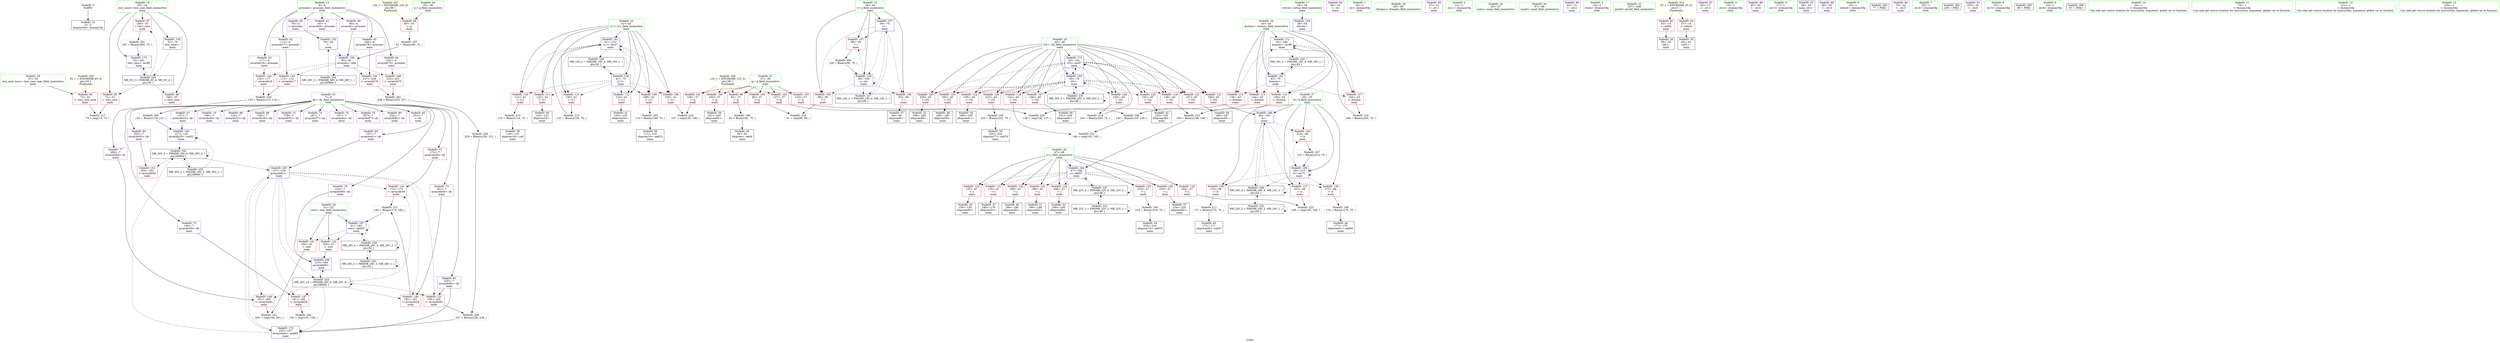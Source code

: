 digraph "SVFG" {
	label="SVFG";

	Node0x55ccdd1e6700 [shape=record,color=grey,label="{NodeID: 0\nNullPtr}"];
	Node0x55ccdd1e6700 -> Node0x55ccdd2074c0[style=solid];
	Node0x55ccdd2082c0 [shape=record,color=red,label="{NodeID: 97\n260\<--33\n\<--test_case\nmain\n}"];
	Node0x55ccdd2082c0 -> Node0x55ccdd20c3f0[style=solid];
	Node0x55ccdd1ea360 [shape=record,color=green,label="{NodeID: 14\n4\<--6\nprisoner\<--prisoner_field_insensitive\nGlob }"];
	Node0x55ccdd1ea360 -> Node0x55ccdd209b00[style=solid];
	Node0x55ccdd1ea360 -> Node0x55ccdd209bd0[style=solid];
	Node0x55ccdd1ea360 -> Node0x55ccdd209ca0[style=solid];
	Node0x55ccdd1ea360 -> Node0x55ccdd209d70[style=solid];
	Node0x55ccdd1ea360 -> Node0x55ccdd209e40[style=solid];
	Node0x55ccdd1ea360 -> Node0x55ccdd209f10[style=solid];
	Node0x55ccdd1ea360 -> Node0x55ccdd209fe0[style=solid];
	Node0x55ccdd208e20 [shape=record,color=red,label="{NodeID: 111\n122\<--41\n\<--i11\nmain\n}"];
	Node0x55ccdd208e20 -> Node0x55ccdd207b70[style=solid];
	Node0x55ccdd2070f0 [shape=record,color=green,label="{NodeID: 28\n51\<--52\nnow\<--now_field_insensitive\nmain\n}"];
	Node0x55ccdd2070f0 -> Node0x55ccdd20edc0[style=solid];
	Node0x55ccdd2070f0 -> Node0x55ccdd20ee90[style=solid];
	Node0x55ccdd2070f0 -> Node0x55ccdd2102e0[style=solid];
	Node0x55ccdd213c40 [shape=record,color=grey,label="{NodeID: 208\n145 = Binary(143, 144, )\n}"];
	Node0x55ccdd213c40 -> Node0x55ccdd215140[style=solid];
	Node0x55ccdd20e0c0 [shape=record,color=red,label="{NodeID: 125\n205\<--45\n\<--i32\nmain\n}"];
	Node0x55ccdd20e0c0 -> Node0x55ccdd209550[style=solid];
	Node0x55ccdd207d10 [shape=record,color=black,label="{NodeID: 42\n153\<--152\nidxprom38\<--\nmain\n}"];
	Node0x55ccdd215140 [shape=record,color=grey,label="{NodeID: 222\n146 = cmp(142, 145, )\n}"];
	Node0x55ccdd20ec20 [shape=record,color=red,label="{NodeID: 139\n175\<--49\n\<--k\nmain\n}"];
	Node0x55ccdd20ec20 -> Node0x55ccdd20bf70[style=solid];
	Node0x55ccdd209890 [shape=record,color=black,label="{NodeID: 56\n231\<--230\nidxprom81\<--\nmain\n}"];
	Node0x55ccdd20f780 [shape=record,color=blue,label="{NodeID: 153\n29\<--54\nretval\<--\nmain\n}"];
	Node0x55ccdd20a3f0 [shape=record,color=purple,label="{NodeID: 70\n169\<--7\narrayidx46\<--dy\nmain\n}"];
	Node0x55ccdd2102e0 [shape=record,color=blue,label="{NodeID: 167\n51\<--183\nnow\<--add55\nmain\n}"];
	Node0x55ccdd2102e0 -> Node0x55ccdd20edc0[style=dashed];
	Node0x55ccdd2102e0 -> Node0x55ccdd20ee90[style=dashed];
	Node0x55ccdd2102e0 -> Node0x55ccdd2102e0[style=dashed];
	Node0x55ccdd2102e0 -> Node0x55ccdd224700[style=dashed];
	Node0x55ccdd20af50 [shape=record,color=purple,label="{NodeID: 84\n56\<--10\n\<--.str\nmain\n}"];
	Node0x55ccdd1e9a90 [shape=record,color=green,label="{NodeID: 1\n10\<--1\n.str\<--dummyObj\nGlob }"];
	Node0x55ccdd208390 [shape=record,color=red,label="{NodeID: 98\n80\<--35\n\<--p\nmain\n}"];
	Node0x55ccdd208390 -> Node0x55ccdd20bdf0[style=solid];
	Node0x55ccdd1ea430 [shape=record,color=green,label="{NodeID: 15\n7\<--9\ndy\<--dy_field_insensitive\nGlob }"];
	Node0x55ccdd1ea430 -> Node0x55ccdd20a0b0[style=solid];
	Node0x55ccdd1ea430 -> Node0x55ccdd20a180[style=solid];
	Node0x55ccdd1ea430 -> Node0x55ccdd20a250[style=solid];
	Node0x55ccdd1ea430 -> Node0x55ccdd20a320[style=solid];
	Node0x55ccdd1ea430 -> Node0x55ccdd20a3f0[style=solid];
	Node0x55ccdd1ea430 -> Node0x55ccdd20a4c0[style=solid];
	Node0x55ccdd1ea430 -> Node0x55ccdd20a590[style=solid];
	Node0x55ccdd1ea430 -> Node0x55ccdd20a660[style=solid];
	Node0x55ccdd1ea430 -> Node0x55ccdd20a730[style=solid];
	Node0x55ccdd1ea430 -> Node0x55ccdd20a800[style=solid];
	Node0x55ccdd1ea430 -> Node0x55ccdd20a8d0[style=solid];
	Node0x55ccdd1ea430 -> Node0x55ccdd20a9a0[style=solid];
	Node0x55ccdd1ea430 -> Node0x55ccdd20aa70[style=solid];
	Node0x55ccdd1ea430 -> Node0x55ccdd20ab40[style=solid];
	Node0x55ccdd1ea430 -> Node0x55ccdd20ac10[style=solid];
	Node0x55ccdd1ea430 -> Node0x55ccdd20ace0[style=solid];
	Node0x55ccdd1ea430 -> Node0x55ccdd20adb0[style=solid];
	Node0x55ccdd1ea430 -> Node0x55ccdd20ae80[style=solid];
	Node0x55ccdd20baf0 [shape=record,color=grey,label="{NodeID: 195\n224 = Binary(223, 70, )\n}"];
	Node0x55ccdd20baf0 -> Node0x55ccdd2097c0[style=solid];
	Node0x55ccdd208ef0 [shape=record,color=red,label="{NodeID: 112\n125\<--41\n\<--i11\nmain\n}"];
	Node0x55ccdd208ef0 -> Node0x55ccdd207c40[style=solid];
	Node0x55ccdd2071c0 [shape=record,color=green,label="{NodeID: 29\n59\<--60\nfreopen\<--freopen_field_insensitive\n}"];
	Node0x55ccdd213dc0 [shape=record,color=grey,label="{NodeID: 209\n237 = Binary(236, 229, )\n}"];
	Node0x55ccdd213dc0 -> Node0x55ccdd210550[style=solid];
	Node0x55ccdd20e190 [shape=record,color=red,label="{NodeID: 126\n223\<--45\n\<--i32\nmain\n}"];
	Node0x55ccdd20e190 -> Node0x55ccdd20baf0[style=solid];
	Node0x55ccdd207de0 [shape=record,color=black,label="{NodeID: 43\n156\<--155\nidxprom40\<--\nmain\n}"];
	Node0x55ccdd2152c0 [shape=record,color=grey,label="{NodeID: 223\n165 = cmp(163, 164, )\n}"];
	Node0x55ccdd20ecf0 [shape=record,color=red,label="{NodeID: 140\n214\<--49\n\<--k\nmain\n}"];
	Node0x55ccdd20ecf0 -> Node0x55ccdd213ac0[style=solid];
	Node0x55ccdd209960 [shape=record,color=black,label="{NodeID: 57\n234\<--233\nidxprom83\<--\nmain\n}"];
	Node0x55ccdd20f850 [shape=record,color=blue,label="{NodeID: 154\n33\<--70\ntest_case\<--\nmain\n}"];
	Node0x55ccdd20f850 -> Node0x55ccdd21d400[style=dashed];
	Node0x55ccdd20a4c0 [shape=record,color=purple,label="{NodeID: 71\n173\<--7\narrayidx49\<--dy\nmain\n}"];
	Node0x55ccdd20a4c0 -> Node0x55ccdd20f100[style=solid];
	Node0x55ccdd2103b0 [shape=record,color=blue,label="{NodeID: 168\n210\<--204\narrayidx69\<--\nmain\n}"];
	Node0x55ccdd2103b0 -> Node0x55ccdd21cf00[style=dashed];
	Node0x55ccdd20b020 [shape=record,color=purple,label="{NodeID: 85\n57\<--12\n\<--.str.1\nmain\n}"];
	Node0x55ccdd1e9b20 [shape=record,color=green,label="{NodeID: 2\n12\<--1\n.str.1\<--dummyObj\nGlob }"];
	Node0x55ccdd208460 [shape=record,color=red,label="{NodeID: 99\n82\<--37\n\<--q\nmain\n}"];
	Node0x55ccdd208460 -> Node0x55ccdd20c0f0[style=solid];
	Node0x55ccdd1ea530 [shape=record,color=green,label="{NodeID: 16\n26\<--27\nmain\<--main_field_insensitive\n}"];
	Node0x55ccdd20bc70 [shape=record,color=grey,label="{NodeID: 196\n219 = Binary(218, 70, )\n}"];
	Node0x55ccdd20bc70 -> Node0x55ccdd2096f0[style=solid];
	Node0x55ccdd208fc0 [shape=record,color=red,label="{NodeID: 113\n130\<--41\n\<--i11\nmain\n}"];
	Node0x55ccdd208fc0 -> Node0x55ccdd2143c0[style=solid];
	Node0x55ccdd2072c0 [shape=record,color=green,label="{NodeID: 30\n67\<--68\nscanf\<--scanf_field_insensitive\n}"];
	Node0x55ccdd213f40 [shape=record,color=grey,label="{NodeID: 210\n115 = Binary(114, 70, )\n}"];
	Node0x55ccdd213f40 -> Node0x55ccdd207aa0[style=solid];
	Node0x55ccdd20e260 [shape=record,color=red,label="{NodeID: 127\n230\<--45\n\<--i32\nmain\n}"];
	Node0x55ccdd20e260 -> Node0x55ccdd209890[style=solid];
	Node0x55ccdd207eb0 [shape=record,color=black,label="{NodeID: 44\n168\<--167\nidxprom45\<--\nmain\n}"];
	Node0x55ccdd215440 [shape=record,color=grey,label="{NodeID: 224\n192 = cmp(191, 159, )\n}"];
	Node0x55ccdd20edc0 [shape=record,color=red,label="{NodeID: 141\n194\<--51\n\<--now\nmain\n}"];
	Node0x55ccdd20edc0 -> Node0x55ccdd214fc0[style=solid];
	Node0x55ccdd209a30 [shape=record,color=black,label="{NodeID: 58\n251\<--250\nidxprom92\<--\nmain\n}"];
	Node0x55ccdd20f920 [shape=record,color=blue,label="{NodeID: 155\n78\<--54\n\<--\nmain\n}"];
	Node0x55ccdd20f920 -> Node0x55ccdd20f9f0[style=dashed];
	Node0x55ccdd20a590 [shape=record,color=purple,label="{NodeID: 72\n178\<--7\narrayidx52\<--dy\nmain\n}"];
	Node0x55ccdd210480 [shape=record,color=blue,label="{NodeID: 169\n49\<--215\nk\<--inc71\nmain\n}"];
	Node0x55ccdd210480 -> Node0x55ccdd20ea80[style=dashed];
	Node0x55ccdd210480 -> Node0x55ccdd20eb50[style=dashed];
	Node0x55ccdd210480 -> Node0x55ccdd20ec20[style=dashed];
	Node0x55ccdd210480 -> Node0x55ccdd20ecf0[style=dashed];
	Node0x55ccdd210480 -> Node0x55ccdd210480[style=dashed];
	Node0x55ccdd210480 -> Node0x55ccdd224200[style=dashed];
	Node0x55ccdd20b0f0 [shape=record,color=purple,label="{NodeID: 86\n62\<--15\n\<--.str.2\nmain\n}"];
	Node0x55ccdd206960 [shape=record,color=green,label="{NodeID: 3\n14\<--1\nstdin\<--dummyObj\nGlob }"];
	Node0x55ccdd208530 [shape=record,color=red,label="{NodeID: 100\n90\<--37\n\<--q\nmain\n}"];
	Node0x55ccdd208530 -> Node0x55ccdd214b40[style=solid];
	Node0x55ccdd1ea630 [shape=record,color=green,label="{NodeID: 17\n29\<--30\nretval\<--retval_field_insensitive\nmain\n}"];
	Node0x55ccdd1ea630 -> Node0x55ccdd20f780[style=solid];
	Node0x55ccdd20bdf0 [shape=record,color=grey,label="{NodeID: 197\n81 = Binary(80, 70, )\n}"];
	Node0x55ccdd20bdf0 -> Node0x55ccdd20f9f0[style=solid];
	Node0x55ccdd209090 [shape=record,color=red,label="{NodeID: 114\n136\<--43\n\<--dummy\nmain\n}"];
	Node0x55ccdd209090 -> Node0x55ccdd214e40[style=solid];
	Node0x55ccdd2073c0 [shape=record,color=green,label="{NodeID: 31\n257\<--258\nprintf\<--printf_field_insensitive\n}"];
	Node0x55ccdd2140c0 [shape=record,color=grey,label="{NodeID: 211\n171 = Binary(170, 70, )\n}"];
	Node0x55ccdd2140c0 -> Node0x55ccdd207f80[style=solid];
	Node0x55ccdd20e330 [shape=record,color=red,label="{NodeID: 128\n240\<--45\n\<--i32\nmain\n}"];
	Node0x55ccdd20e330 -> Node0x55ccdd214540[style=solid];
	Node0x55ccdd207f80 [shape=record,color=black,label="{NodeID: 45\n172\<--171\nidxprom48\<--sub47\nmain\n}"];
	Node0x55ccdd21cf00 [shape=record,color=black,label="{NodeID: 225\nMR_30V_10 = PHI(MR_30V_9, MR_30V_8, )\npts\{90000 \}\n}"];
	Node0x55ccdd21cf00 -> Node0x55ccdd20f100[style=dashed];
	Node0x55ccdd21cf00 -> Node0x55ccdd20f1d0[style=dashed];
	Node0x55ccdd21cf00 -> Node0x55ccdd20f2a0[style=dashed];
	Node0x55ccdd21cf00 -> Node0x55ccdd20f370[style=dashed];
	Node0x55ccdd21cf00 -> Node0x55ccdd20f5e0[style=dashed];
	Node0x55ccdd21cf00 -> Node0x55ccdd2103b0[style=dashed];
	Node0x55ccdd21cf00 -> Node0x55ccdd210550[style=dashed];
	Node0x55ccdd21cf00 -> Node0x55ccdd21cf00[style=dashed];
	Node0x55ccdd20ee90 [shape=record,color=red,label="{NodeID: 142\n204\<--51\n\<--now\nmain\n}"];
	Node0x55ccdd20ee90 -> Node0x55ccdd2103b0[style=solid];
	Node0x55ccdd209b00 [shape=record,color=purple,label="{NodeID: 59\n78\<--4\n\<--prisoner\nmain\n}"];
	Node0x55ccdd209b00 -> Node0x55ccdd20f920[style=solid];
	Node0x55ccdd20f9f0 [shape=record,color=blue,label="{NodeID: 156\n85\<--81\narrayidx\<--add\nmain\n}"];
	Node0x55ccdd20f9f0 -> Node0x55ccdd20ef60[style=dashed];
	Node0x55ccdd20f9f0 -> Node0x55ccdd20f030[style=dashed];
	Node0x55ccdd20f9f0 -> Node0x55ccdd20f440[style=dashed];
	Node0x55ccdd20f9f0 -> Node0x55ccdd20f510[style=dashed];
	Node0x55ccdd20f9f0 -> Node0x55ccdd21fc00[style=dashed];
	Node0x55ccdd20a660 [shape=record,color=purple,label="{NodeID: 73\n181\<--7\narrayidx54\<--dy\nmain\n}"];
	Node0x55ccdd20a660 -> Node0x55ccdd20f1d0[style=solid];
	Node0x55ccdd225f00 [shape=record,color=yellow,style=double,label="{NodeID: 253\n2V_1 = ENCHI(MR_2V_0)\npts\{1 \}\nFun[main]}"];
	Node0x55ccdd225f00 -> Node0x55ccdd20b5d0[style=dashed];
	Node0x55ccdd225f00 -> Node0x55ccdd20b6a0[style=dashed];
	Node0x55ccdd210550 [shape=record,color=blue,label="{NodeID: 170\n235\<--237\narrayidx84\<--add85\nmain\n}"];
	Node0x55ccdd210550 -> Node0x55ccdd210140[style=dashed];
	Node0x55ccdd210550 -> Node0x55ccdd223300[style=dashed];
	Node0x55ccdd20b1c0 [shape=record,color=purple,label="{NodeID: 87\n63\<--17\n\<--.str.3\nmain\n}"];
	Node0x55ccdd2069f0 [shape=record,color=green,label="{NodeID: 4\n15\<--1\n.str.2\<--dummyObj\nGlob }"];
	Node0x55ccdd208600 [shape=record,color=red,label="{NodeID: 101\n106\<--37\n\<--q\nmain\n}"];
	Node0x55ccdd208600 -> Node0x55ccdd214cc0[style=solid];
	Node0x55ccdd1ea700 [shape=record,color=green,label="{NodeID: 18\n31\<--32\ntest_case_num\<--test_case_num_field_insensitive\nmain\n}"];
	Node0x55ccdd1ea700 -> Node0x55ccdd20b770[style=solid];
	Node0x55ccdd20bf70 [shape=record,color=grey,label="{NodeID: 198\n176 = Binary(175, 70, )\n}"];
	Node0x55ccdd20bf70 -> Node0x55ccdd208050[style=solid];
	Node0x55ccdd209160 [shape=record,color=red,label="{NodeID: 115\n144\<--43\n\<--dummy\nmain\n}"];
	Node0x55ccdd209160 -> Node0x55ccdd213c40[style=solid];
	Node0x55ccdd2074c0 [shape=record,color=black,label="{NodeID: 32\n2\<--3\ndummyVal\<--dummyVal\n}"];
	Node0x55ccdd214240 [shape=record,color=grey,label="{NodeID: 212\n183 = Binary(174, 182, )\n}"];
	Node0x55ccdd214240 -> Node0x55ccdd2102e0[style=solid];
	Node0x55ccdd20e400 [shape=record,color=red,label="{NodeID: 129\n155\<--47\n\<--j\nmain\n}"];
	Node0x55ccdd20e400 -> Node0x55ccdd207de0[style=solid];
	Node0x55ccdd208050 [shape=record,color=black,label="{NodeID: 46\n177\<--176\nidxprom51\<--add50\nmain\n}"];
	Node0x55ccdd21d400 [shape=record,color=black,label="{NodeID: 226\nMR_8V_3 = PHI(MR_8V_4, MR_8V_2, )\npts\{34 \}\n}"];
	Node0x55ccdd21d400 -> Node0x55ccdd20b840[style=dashed];
	Node0x55ccdd21d400 -> Node0x55ccdd2081f0[style=dashed];
	Node0x55ccdd21d400 -> Node0x55ccdd2082c0[style=dashed];
	Node0x55ccdd21d400 -> Node0x55ccdd2107c0[style=dashed];
	Node0x55ccdd20ef60 [shape=record,color=red,label="{NodeID: 143\n113\<--112\n\<--arrayidx17\nmain\n}"];
	Node0x55ccdd20ef60 -> Node0x55ccdd2137c0[style=solid];
	Node0x55ccdd209bd0 [shape=record,color=purple,label="{NodeID: 60\n85\<--4\narrayidx\<--prisoner\nmain\n}"];
	Node0x55ccdd209bd0 -> Node0x55ccdd20f9f0[style=solid];
	Node0x55ccdd20fac0 [shape=record,color=blue,label="{NodeID: 157\n39\<--70\ni\<--\nmain\n}"];
	Node0x55ccdd20fac0 -> Node0x55ccdd208940[style=dashed];
	Node0x55ccdd20fac0 -> Node0x55ccdd208a10[style=dashed];
	Node0x55ccdd20fac0 -> Node0x55ccdd208ae0[style=dashed];
	Node0x55ccdd20fac0 -> Node0x55ccdd20fb90[style=dashed];
	Node0x55ccdd20fac0 -> Node0x55ccdd21d900[style=dashed];
	Node0x55ccdd20a730 [shape=record,color=purple,label="{NodeID: 74\n187\<--7\narrayidx57\<--dy\nmain\n}"];
	Node0x55ccdd210620 [shape=record,color=blue,label="{NodeID: 171\n45\<--241\ni32\<--inc87\nmain\n}"];
	Node0x55ccdd210620 -> Node0x55ccdd20db10[style=dashed];
	Node0x55ccdd210620 -> Node0x55ccdd20dbe0[style=dashed];
	Node0x55ccdd210620 -> Node0x55ccdd20dcb0[style=dashed];
	Node0x55ccdd210620 -> Node0x55ccdd20dd80[style=dashed];
	Node0x55ccdd210620 -> Node0x55ccdd20de50[style=dashed];
	Node0x55ccdd210620 -> Node0x55ccdd20df20[style=dashed];
	Node0x55ccdd210620 -> Node0x55ccdd20dff0[style=dashed];
	Node0x55ccdd210620 -> Node0x55ccdd20e0c0[style=dashed];
	Node0x55ccdd210620 -> Node0x55ccdd20e190[style=dashed];
	Node0x55ccdd210620 -> Node0x55ccdd20e260[style=dashed];
	Node0x55ccdd210620 -> Node0x55ccdd20e330[style=dashed];
	Node0x55ccdd210620 -> Node0x55ccdd20ffa0[style=dashed];
	Node0x55ccdd210620 -> Node0x55ccdd210620[style=dashed];
	Node0x55ccdd210620 -> Node0x55ccdd21e800[style=dashed];
	Node0x55ccdd20b290 [shape=record,color=purple,label="{NodeID: 88\n65\<--20\n\<--.str.4\nmain\n}"];
	Node0x55ccdd1e6cb0 [shape=record,color=green,label="{NodeID: 5\n17\<--1\n.str.3\<--dummyObj\nGlob }"];
	Node0x55ccdd2086d0 [shape=record,color=red,label="{NodeID: 102\n137\<--37\n\<--q\nmain\n}"];
	Node0x55ccdd2086d0 -> Node0x55ccdd214e40[style=solid];
	Node0x55ccdd1ea7d0 [shape=record,color=green,label="{NodeID: 19\n33\<--34\ntest_case\<--test_case_field_insensitive\nmain\n}"];
	Node0x55ccdd1ea7d0 -> Node0x55ccdd20b840[style=solid];
	Node0x55ccdd1ea7d0 -> Node0x55ccdd2081f0[style=solid];
	Node0x55ccdd1ea7d0 -> Node0x55ccdd2082c0[style=solid];
	Node0x55ccdd1ea7d0 -> Node0x55ccdd20f850[style=solid];
	Node0x55ccdd1ea7d0 -> Node0x55ccdd2107c0[style=solid];
	Node0x55ccdd20c0f0 [shape=record,color=grey,label="{NodeID: 199\n83 = Binary(82, 70, )\n}"];
	Node0x55ccdd20c0f0 -> Node0x55ccdd207830[style=solid];
	Node0x55ccdd20d970 [shape=record,color=red,label="{NodeID: 116\n149\<--43\n\<--dummy\nmain\n}"];
	Node0x55ccdd20d970 -> Node0x55ccdd2146c0[style=solid];
	Node0x55ccdd2075c0 [shape=record,color=black,label="{NodeID: 33\n28\<--54\nmain_ret\<--\nmain\n}"];
	Node0x55ccdd2143c0 [shape=record,color=grey,label="{NodeID: 213\n131 = Binary(130, 70, )\n}"];
	Node0x55ccdd2143c0 -> Node0x55ccdd20fe00[style=solid];
	Node0x55ccdd20e4d0 [shape=record,color=red,label="{NodeID: 130\n164\<--47\n\<--j\nmain\n}"];
	Node0x55ccdd20e4d0 -> Node0x55ccdd2152c0[style=solid];
	Node0x55ccdd208120 [shape=record,color=black,label="{NodeID: 47\n180\<--179\nidxprom53\<--\nmain\n}"];
	Node0x55ccdd21d900 [shape=record,color=black,label="{NodeID: 227\nMR_14V_2 = PHI(MR_14V_4, MR_14V_1, )\npts\{40 \}\n}"];
	Node0x55ccdd21d900 -> Node0x55ccdd20fac0[style=dashed];
	Node0x55ccdd20f030 [shape=record,color=red,label="{NodeID: 144\n118\<--117\n\<--arrayidx19\nmain\n}"];
	Node0x55ccdd20f030 -> Node0x55ccdd2137c0[style=solid];
	Node0x55ccdd209ca0 [shape=record,color=purple,label="{NodeID: 61\n95\<--4\narrayidx9\<--prisoner\nmain\n}"];
	Node0x55ccdd20fb90 [shape=record,color=blue,label="{NodeID: 158\n39\<--100\ni\<--inc\nmain\n}"];
	Node0x55ccdd20fb90 -> Node0x55ccdd208940[style=dashed];
	Node0x55ccdd20fb90 -> Node0x55ccdd208a10[style=dashed];
	Node0x55ccdd20fb90 -> Node0x55ccdd208ae0[style=dashed];
	Node0x55ccdd20fb90 -> Node0x55ccdd20fb90[style=dashed];
	Node0x55ccdd20fb90 -> Node0x55ccdd21d900[style=dashed];
	Node0x55ccdd20a800 [shape=record,color=purple,label="{NodeID: 75\n190\<--7\narrayidx59\<--dy\nmain\n}"];
	Node0x55ccdd20a800 -> Node0x55ccdd20f2a0[style=solid];
	Node0x55ccdd226b00 [shape=record,color=yellow,style=double,label="{NodeID: 255\n6V_1 = ENCHI(MR_6V_0)\npts\{32 \}\nFun[main]}"];
	Node0x55ccdd226b00 -> Node0x55ccdd20b770[style=dashed];
	Node0x55ccdd2106f0 [shape=record,color=blue,label="{NodeID: 172\n43\<--246\ndummy\<--inc90\nmain\n}"];
	Node0x55ccdd2106f0 -> Node0x55ccdd209090[style=dashed];
	Node0x55ccdd2106f0 -> Node0x55ccdd209160[style=dashed];
	Node0x55ccdd2106f0 -> Node0x55ccdd20d970[style=dashed];
	Node0x55ccdd2106f0 -> Node0x55ccdd20da40[style=dashed];
	Node0x55ccdd2106f0 -> Node0x55ccdd2106f0[style=dashed];
	Node0x55ccdd2106f0 -> Node0x55ccdd21e300[style=dashed];
	Node0x55ccdd20b360 [shape=record,color=purple,label="{NodeID: 89\n96\<--20\n\<--.str.4\nmain\n}"];
	Node0x55ccdd1e6d40 [shape=record,color=green,label="{NodeID: 6\n19\<--1\nstdout\<--dummyObj\nGlob }"];
	Node0x55ccdd2087a0 [shape=record,color=red,label="{NodeID: 103\n143\<--37\n\<--q\nmain\n}"];
	Node0x55ccdd2087a0 -> Node0x55ccdd213c40[style=solid];
	Node0x55ccdd1ea8a0 [shape=record,color=green,label="{NodeID: 20\n35\<--36\np\<--p_field_insensitive\nmain\n}"];
	Node0x55ccdd1ea8a0 -> Node0x55ccdd208390[style=solid];
	Node0x55ccdcf89de0 [shape=record,color=black,label="{NodeID: 283\n77 = PHI()\n}"];
	Node0x55ccdd20c270 [shape=record,color=grey,label="{NodeID: 200\n100 = Binary(99, 70, )\n}"];
	Node0x55ccdd20c270 -> Node0x55ccdd20fb90[style=solid];
	Node0x55ccdd20da40 [shape=record,color=red,label="{NodeID: 117\n245\<--43\n\<--dummy\nmain\n}"];
	Node0x55ccdd20da40 -> Node0x55ccdd214840[style=solid];
	Node0x55ccdd207690 [shape=record,color=black,label="{NodeID: 34\n58\<--55\ncall\<--\nmain\n}"];
	Node0x55ccdd214540 [shape=record,color=grey,label="{NodeID: 214\n241 = Binary(240, 70, )\n}"];
	Node0x55ccdd214540 -> Node0x55ccdd210620[style=solid];
	Node0x55ccdd20e5a0 [shape=record,color=red,label="{NodeID: 131\n179\<--47\n\<--j\nmain\n}"];
	Node0x55ccdd20e5a0 -> Node0x55ccdd208120[style=solid];
	Node0x55ccdd209210 [shape=record,color=black,label="{NodeID: 48\n186\<--185\nidxprom56\<--\nmain\n}"];
	Node0x55ccdd21de00 [shape=record,color=black,label="{NodeID: 228\nMR_16V_2 = PHI(MR_16V_4, MR_16V_1, )\npts\{42 \}\n}"];
	Node0x55ccdd21de00 -> Node0x55ccdd20fc60[style=dashed];
	Node0x55ccdd20f100 [shape=record,color=red,label="{NodeID: 145\n174\<--173\n\<--arrayidx49\nmain\n}"];
	Node0x55ccdd20f100 -> Node0x55ccdd214240[style=solid];
	Node0x55ccdd209d70 [shape=record,color=purple,label="{NodeID: 62\n112\<--4\narrayidx17\<--prisoner\nmain\n}"];
	Node0x55ccdd209d70 -> Node0x55ccdd20ef60[style=solid];
	Node0x55ccdd20fc60 [shape=record,color=blue,label="{NodeID: 159\n41\<--70\ni11\<--\nmain\n}"];
	Node0x55ccdd20fc60 -> Node0x55ccdd208bb0[style=dashed];
	Node0x55ccdd20fc60 -> Node0x55ccdd208c80[style=dashed];
	Node0x55ccdd20fc60 -> Node0x55ccdd208d50[style=dashed];
	Node0x55ccdd20fc60 -> Node0x55ccdd208e20[style=dashed];
	Node0x55ccdd20fc60 -> Node0x55ccdd208ef0[style=dashed];
	Node0x55ccdd20fc60 -> Node0x55ccdd208fc0[style=dashed];
	Node0x55ccdd20fc60 -> Node0x55ccdd20fe00[style=dashed];
	Node0x55ccdd20fc60 -> Node0x55ccdd21de00[style=dashed];
	Node0x55ccdd20a8d0 [shape=record,color=purple,label="{NodeID: 76\n197\<--7\narrayidx62\<--dy\nmain\n}"];
	Node0x55ccdd2107c0 [shape=record,color=blue,label="{NodeID: 173\n33\<--261\ntest_case\<--inc96\nmain\n}"];
	Node0x55ccdd2107c0 -> Node0x55ccdd21d400[style=dashed];
	Node0x55ccdd20b430 [shape=record,color=purple,label="{NodeID: 90\n76\<--22\n\<--.str.5\nmain\n}"];
	Node0x55ccdd1e9c70 [shape=record,color=green,label="{NodeID: 7\n20\<--1\n.str.4\<--dummyObj\nGlob }"];
	Node0x55ccdd208870 [shape=record,color=red,label="{NodeID: 104\n250\<--37\n\<--q\nmain\n}"];
	Node0x55ccdd208870 -> Node0x55ccdd209a30[style=solid];
	Node0x55ccdd1ea970 [shape=record,color=green,label="{NodeID: 21\n37\<--38\nq\<--q_field_insensitive\nmain\n}"];
	Node0x55ccdd1ea970 -> Node0x55ccdd208460[style=solid];
	Node0x55ccdd1ea970 -> Node0x55ccdd208530[style=solid];
	Node0x55ccdd1ea970 -> Node0x55ccdd208600[style=solid];
	Node0x55ccdd1ea970 -> Node0x55ccdd2086d0[style=solid];
	Node0x55ccdd1ea970 -> Node0x55ccdd2087a0[style=solid];
	Node0x55ccdd1ea970 -> Node0x55ccdd208870[style=solid];
	Node0x55ccdd2339b0 [shape=record,color=black,label="{NodeID: 284\n256 = PHI()\n}"];
	Node0x55ccdd20c3f0 [shape=record,color=grey,label="{NodeID: 201\n261 = Binary(260, 70, )\n}"];
	Node0x55ccdd20c3f0 -> Node0x55ccdd2107c0[style=solid];
	Node0x55ccdd20db10 [shape=record,color=red,label="{NodeID: 118\n142\<--45\n\<--i32\nmain\n}"];
	Node0x55ccdd20db10 -> Node0x55ccdd215140[style=solid];
	Node0x55ccdd207760 [shape=record,color=black,label="{NodeID: 35\n64\<--61\ncall1\<--\nmain\n}"];
	Node0x55ccdd2146c0 [shape=record,color=grey,label="{NodeID: 215\n150 = Binary(148, 149, )\n}"];
	Node0x55ccdd2146c0 -> Node0x55ccdd210070[style=solid];
	Node0x55ccdd20e670 [shape=record,color=red,label="{NodeID: 132\n188\<--47\n\<--j\nmain\n}"];
	Node0x55ccdd20e670 -> Node0x55ccdd2092e0[style=solid];
	Node0x55ccdd2092e0 [shape=record,color=black,label="{NodeID: 49\n189\<--188\nidxprom58\<--\nmain\n}"];
	Node0x55ccdd21e300 [shape=record,color=black,label="{NodeID: 229\nMR_18V_2 = PHI(MR_18V_4, MR_18V_1, )\npts\{44 \}\n}"];
	Node0x55ccdd21e300 -> Node0x55ccdd20fed0[style=dashed];
	Node0x55ccdd20f1d0 [shape=record,color=red,label="{NodeID: 146\n182\<--181\n\<--arrayidx54\nmain\n}"];
	Node0x55ccdd20f1d0 -> Node0x55ccdd214240[style=solid];
	Node0x55ccdd209e40 [shape=record,color=purple,label="{NodeID: 63\n117\<--4\narrayidx19\<--prisoner\nmain\n}"];
	Node0x55ccdd209e40 -> Node0x55ccdd20f030[style=solid];
	Node0x55ccdd20fd30 [shape=record,color=blue,label="{NodeID: 160\n127\<--120\narrayidx25\<--sub21\nmain\n}"];
	Node0x55ccdd20fd30 -> Node0x55ccdd20fd30[style=dashed];
	Node0x55ccdd20fd30 -> Node0x55ccdd223300[style=dashed];
	Node0x55ccdd20a9a0 [shape=record,color=purple,label="{NodeID: 77\n200\<--7\narrayidx64\<--dy\nmain\n}"];
	Node0x55ccdd20a9a0 -> Node0x55ccdd20f370[style=solid];
	Node0x55ccdd226cf0 [shape=record,color=yellow,style=double,label="{NodeID: 257\n10V_1 = ENCHI(MR_10V_0)\npts\{36 \}\nFun[main]}"];
	Node0x55ccdd226cf0 -> Node0x55ccdd208390[style=dashed];
	Node0x55ccdd20b500 [shape=record,color=purple,label="{NodeID: 91\n255\<--24\n\<--.str.6\nmain\n}"];
	Node0x55ccdd1e9d00 [shape=record,color=green,label="{NodeID: 8\n22\<--1\n.str.5\<--dummyObj\nGlob }"];
	Node0x55ccdd208940 [shape=record,color=red,label="{NodeID: 105\n89\<--39\n\<--i\nmain\n}"];
	Node0x55ccdd208940 -> Node0x55ccdd214b40[style=solid];
	Node0x55ccdd1eaa40 [shape=record,color=green,label="{NodeID: 22\n39\<--40\ni\<--i_field_insensitive\nmain\n}"];
	Node0x55ccdd1eaa40 -> Node0x55ccdd208940[style=solid];
	Node0x55ccdd1eaa40 -> Node0x55ccdd208a10[style=solid];
	Node0x55ccdd1eaa40 -> Node0x55ccdd208ae0[style=solid];
	Node0x55ccdd1eaa40 -> Node0x55ccdd20fac0[style=solid];
	Node0x55ccdd1eaa40 -> Node0x55ccdd20fb90[style=solid];
	Node0x55ccdd233de0 [shape=record,color=black,label="{NodeID: 285\n66 = PHI()\n}"];
	Node0x55ccdd20c570 [shape=record,color=grey,label="{NodeID: 202\n228 = Binary(222, 227, )\n}"];
	Node0x55ccdd20c570 -> Node0x55ccdd2136c0[style=solid];
	Node0x55ccdd20dbe0 [shape=record,color=red,label="{NodeID: 119\n148\<--45\n\<--i32\nmain\n}"];
	Node0x55ccdd20dbe0 -> Node0x55ccdd2146c0[style=solid];
	Node0x55ccdd207830 [shape=record,color=black,label="{NodeID: 36\n84\<--83\nidxprom\<--add4\nmain\n}"];
	Node0x55ccdd214840 [shape=record,color=grey,label="{NodeID: 216\n246 = Binary(245, 70, )\n}"];
	Node0x55ccdd214840 -> Node0x55ccdd2106f0[style=solid];
	Node0x55ccdd20e740 [shape=record,color=red,label="{NodeID: 133\n198\<--47\n\<--j\nmain\n}"];
	Node0x55ccdd20e740 -> Node0x55ccdd209480[style=solid];
	Node0x55ccdd2093b0 [shape=record,color=black,label="{NodeID: 50\n196\<--195\nidxprom61\<--\nmain\n}"];
	Node0x55ccdd21e800 [shape=record,color=black,label="{NodeID: 230\nMR_20V_2 = PHI(MR_20V_3, MR_20V_1, )\npts\{46 \}\n}"];
	Node0x55ccdd21e800 -> Node0x55ccdd20ffa0[style=dashed];
	Node0x55ccdd21e800 -> Node0x55ccdd21e800[style=dashed];
	Node0x55ccdd20f2a0 [shape=record,color=red,label="{NodeID: 147\n191\<--190\n\<--arrayidx59\nmain\n}"];
	Node0x55ccdd20f2a0 -> Node0x55ccdd215440[style=solid];
	Node0x55ccdd209f10 [shape=record,color=purple,label="{NodeID: 64\n221\<--4\narrayidx75\<--prisoner\nmain\n}"];
	Node0x55ccdd209f10 -> Node0x55ccdd20f440[style=solid];
	Node0x55ccdd20fe00 [shape=record,color=blue,label="{NodeID: 161\n41\<--131\ni11\<--inc27\nmain\n}"];
	Node0x55ccdd20fe00 -> Node0x55ccdd208bb0[style=dashed];
	Node0x55ccdd20fe00 -> Node0x55ccdd208c80[style=dashed];
	Node0x55ccdd20fe00 -> Node0x55ccdd208d50[style=dashed];
	Node0x55ccdd20fe00 -> Node0x55ccdd208e20[style=dashed];
	Node0x55ccdd20fe00 -> Node0x55ccdd208ef0[style=dashed];
	Node0x55ccdd20fe00 -> Node0x55ccdd208fc0[style=dashed];
	Node0x55ccdd20fe00 -> Node0x55ccdd20fe00[style=dashed];
	Node0x55ccdd20fe00 -> Node0x55ccdd21de00[style=dashed];
	Node0x55ccdd20aa70 [shape=record,color=purple,label="{NodeID: 78\n207\<--7\narrayidx67\<--dy\nmain\n}"];
	Node0x55ccdd226dd0 [shape=record,color=yellow,style=double,label="{NodeID: 258\n12V_1 = ENCHI(MR_12V_0)\npts\{38 \}\nFun[main]}"];
	Node0x55ccdd226dd0 -> Node0x55ccdd208460[style=dashed];
	Node0x55ccdd226dd0 -> Node0x55ccdd208530[style=dashed];
	Node0x55ccdd226dd0 -> Node0x55ccdd208600[style=dashed];
	Node0x55ccdd226dd0 -> Node0x55ccdd2086d0[style=dashed];
	Node0x55ccdd226dd0 -> Node0x55ccdd2087a0[style=dashed];
	Node0x55ccdd226dd0 -> Node0x55ccdd208870[style=dashed];
	Node0x55ccdd20b5d0 [shape=record,color=red,label="{NodeID: 92\n55\<--14\n\<--stdin\nmain\n}"];
	Node0x55ccdd20b5d0 -> Node0x55ccdd207690[style=solid];
	Node0x55ccdd1e9d90 [shape=record,color=green,label="{NodeID: 9\n24\<--1\n.str.6\<--dummyObj\nGlob }"];
	Node0x55ccdd208a10 [shape=record,color=red,label="{NodeID: 106\n93\<--39\n\<--i\nmain\n}"];
	Node0x55ccdd208a10 -> Node0x55ccdd207900[style=solid];
	Node0x55ccdd206ce0 [shape=record,color=green,label="{NodeID: 23\n41\<--42\ni11\<--i11_field_insensitive\nmain\n}"];
	Node0x55ccdd206ce0 -> Node0x55ccdd208bb0[style=solid];
	Node0x55ccdd206ce0 -> Node0x55ccdd208c80[style=solid];
	Node0x55ccdd206ce0 -> Node0x55ccdd208d50[style=solid];
	Node0x55ccdd206ce0 -> Node0x55ccdd208e20[style=solid];
	Node0x55ccdd206ce0 -> Node0x55ccdd208ef0[style=solid];
	Node0x55ccdd206ce0 -> Node0x55ccdd208fc0[style=solid];
	Node0x55ccdd206ce0 -> Node0x55ccdd20fc60[style=solid];
	Node0x55ccdd206ce0 -> Node0x55ccdd20fe00[style=solid];
	Node0x55ccdd233ee0 [shape=record,color=black,label="{NodeID: 286\n97 = PHI()\n}"];
	Node0x55ccdd20c6f0 [shape=record,color=grey,label="{NodeID: 203\n110 = Binary(109, 70, )\n}"];
	Node0x55ccdd20c6f0 -> Node0x55ccdd2079d0[style=solid];
	Node0x55ccdd20dcb0 [shape=record,color=red,label="{NodeID: 120\n152\<--45\n\<--i32\nmain\n}"];
	Node0x55ccdd20dcb0 -> Node0x55ccdd207d10[style=solid];
	Node0x55ccdd207900 [shape=record,color=black,label="{NodeID: 37\n94\<--93\nidxprom8\<--\nmain\n}"];
	Node0x55ccdd2149c0 [shape=record,color=grey,label="{NodeID: 217\n74 = cmp(72, 73, )\n}"];
	Node0x55ccdd20e810 [shape=record,color=red,label="{NodeID: 134\n208\<--47\n\<--j\nmain\n}"];
	Node0x55ccdd20e810 -> Node0x55ccdd209620[style=solid];
	Node0x55ccdd209480 [shape=record,color=black,label="{NodeID: 51\n199\<--198\nidxprom63\<--\nmain\n}"];
	Node0x55ccdd21ed00 [shape=record,color=black,label="{NodeID: 231\nMR_22V_2 = PHI(MR_22V_3, MR_22V_1, )\npts\{48 \}\n}"];
	Node0x55ccdd21ed00 -> Node0x55ccdd21ed00[style=dashed];
	Node0x55ccdd21ed00 -> Node0x55ccdd223d00[style=dashed];
	Node0x55ccdd20f370 [shape=record,color=red,label="{NodeID: 148\n201\<--200\n\<--arrayidx64\nmain\n}"];
	Node0x55ccdd20f370 -> Node0x55ccdd214fc0[style=solid];
	Node0x55ccdd209fe0 [shape=record,color=purple,label="{NodeID: 65\n226\<--4\narrayidx78\<--prisoner\nmain\n}"];
	Node0x55ccdd209fe0 -> Node0x55ccdd20f510[style=solid];
	Node0x55ccdd223300 [shape=record,color=black,label="{NodeID: 245\nMR_30V_5 = PHI(MR_30V_6, MR_30V_3, )\npts\{90000 \}\n}"];
	Node0x55ccdd223300 -> Node0x55ccdd20f6b0[style=dashed];
	Node0x55ccdd223300 -> Node0x55ccdd210140[style=dashed];
	Node0x55ccdd223300 -> Node0x55ccdd220100[style=dashed];
	Node0x55ccdd223300 -> Node0x55ccdd223300[style=dashed];
	Node0x55ccdd20fed0 [shape=record,color=blue,label="{NodeID: 162\n43\<--70\ndummy\<--\nmain\n}"];
	Node0x55ccdd20fed0 -> Node0x55ccdd209090[style=dashed];
	Node0x55ccdd20fed0 -> Node0x55ccdd209160[style=dashed];
	Node0x55ccdd20fed0 -> Node0x55ccdd20d970[style=dashed];
	Node0x55ccdd20fed0 -> Node0x55ccdd20da40[style=dashed];
	Node0x55ccdd20fed0 -> Node0x55ccdd2106f0[style=dashed];
	Node0x55ccdd20fed0 -> Node0x55ccdd21e300[style=dashed];
	Node0x55ccdd20ab40 [shape=record,color=purple,label="{NodeID: 79\n210\<--7\narrayidx69\<--dy\nmain\n}"];
	Node0x55ccdd20ab40 -> Node0x55ccdd2103b0[style=solid];
	Node0x55ccdd20b6a0 [shape=record,color=red,label="{NodeID: 93\n61\<--19\n\<--stdout\nmain\n}"];
	Node0x55ccdd20b6a0 -> Node0x55ccdd207760[style=solid];
	Node0x55ccdd1e9790 [shape=record,color=green,label="{NodeID: 10\n54\<--1\n\<--dummyObj\nCan only get source location for instruction, argument, global var or function.}"];
	Node0x55ccdd208ae0 [shape=record,color=red,label="{NodeID: 107\n99\<--39\n\<--i\nmain\n}"];
	Node0x55ccdd208ae0 -> Node0x55ccdd20c270[style=solid];
	Node0x55ccdd206db0 [shape=record,color=green,label="{NodeID: 24\n43\<--44\ndummy\<--dummy_field_insensitive\nmain\n}"];
	Node0x55ccdd206db0 -> Node0x55ccdd209090[style=solid];
	Node0x55ccdd206db0 -> Node0x55ccdd209160[style=solid];
	Node0x55ccdd206db0 -> Node0x55ccdd20d970[style=solid];
	Node0x55ccdd206db0 -> Node0x55ccdd20da40[style=solid];
	Node0x55ccdd206db0 -> Node0x55ccdd20fed0[style=solid];
	Node0x55ccdd206db0 -> Node0x55ccdd2106f0[style=solid];
	Node0x55ccdd2136c0 [shape=record,color=grey,label="{NodeID: 204\n229 = Binary(228, 121, )\n}"];
	Node0x55ccdd2136c0 -> Node0x55ccdd213dc0[style=solid];
	Node0x55ccdd20dd80 [shape=record,color=red,label="{NodeID: 121\n160\<--45\n\<--i32\nmain\n}"];
	Node0x55ccdd20dd80 -> Node0x55ccdd210210[style=solid];
	Node0x55ccdd2079d0 [shape=record,color=black,label="{NodeID: 38\n111\<--110\nidxprom16\<--add15\nmain\n}"];
	Node0x55ccdd214b40 [shape=record,color=grey,label="{NodeID: 218\n91 = cmp(89, 90, )\n}"];
	Node0x55ccdd20e8e0 [shape=record,color=red,label="{NodeID: 135\n218\<--47\n\<--j\nmain\n}"];
	Node0x55ccdd20e8e0 -> Node0x55ccdd20bc70[style=solid];
	Node0x55ccdd209550 [shape=record,color=black,label="{NodeID: 52\n206\<--205\nidxprom66\<--\nmain\n}"];
	Node0x55ccdd21f200 [shape=record,color=black,label="{NodeID: 232\nMR_24V_2 = PHI(MR_24V_3, MR_24V_1, )\npts\{50 \}\n}"];
	Node0x55ccdd21f200 -> Node0x55ccdd21f200[style=dashed];
	Node0x55ccdd21f200 -> Node0x55ccdd224200[style=dashed];
	Node0x55ccdd20f440 [shape=record,color=red,label="{NodeID: 149\n222\<--221\n\<--arrayidx75\nmain\n}"];
	Node0x55ccdd20f440 -> Node0x55ccdd20c570[style=solid];
	Node0x55ccdd20a0b0 [shape=record,color=purple,label="{NodeID: 66\n124\<--7\narrayidx23\<--dy\nmain\n}"];
	Node0x55ccdd20ffa0 [shape=record,color=blue,label="{NodeID: 163\n45\<--70\ni32\<--\nmain\n}"];
	Node0x55ccdd20ffa0 -> Node0x55ccdd20db10[style=dashed];
	Node0x55ccdd20ffa0 -> Node0x55ccdd20dbe0[style=dashed];
	Node0x55ccdd20ffa0 -> Node0x55ccdd20dcb0[style=dashed];
	Node0x55ccdd20ffa0 -> Node0x55ccdd20dd80[style=dashed];
	Node0x55ccdd20ffa0 -> Node0x55ccdd20de50[style=dashed];
	Node0x55ccdd20ffa0 -> Node0x55ccdd20df20[style=dashed];
	Node0x55ccdd20ffa0 -> Node0x55ccdd20dff0[style=dashed];
	Node0x55ccdd20ffa0 -> Node0x55ccdd20e0c0[style=dashed];
	Node0x55ccdd20ffa0 -> Node0x55ccdd20e190[style=dashed];
	Node0x55ccdd20ffa0 -> Node0x55ccdd20e260[style=dashed];
	Node0x55ccdd20ffa0 -> Node0x55ccdd20e330[style=dashed];
	Node0x55ccdd20ffa0 -> Node0x55ccdd20ffa0[style=dashed];
	Node0x55ccdd20ffa0 -> Node0x55ccdd210620[style=dashed];
	Node0x55ccdd20ffa0 -> Node0x55ccdd21e800[style=dashed];
	Node0x55ccdd20ac10 [shape=record,color=purple,label="{NodeID: 80\n232\<--7\narrayidx82\<--dy\nmain\n}"];
	Node0x55ccdd20b770 [shape=record,color=red,label="{NodeID: 94\n73\<--31\n\<--test_case_num\nmain\n}"];
	Node0x55ccdd20b770 -> Node0x55ccdd2149c0[style=solid];
	Node0x55ccdd1e9860 [shape=record,color=green,label="{NodeID: 11\n70\<--1\n\<--dummyObj\nCan only get source location for instruction, argument, global var or function.}"];
	Node0x55ccdd208bb0 [shape=record,color=red,label="{NodeID: 108\n105\<--41\n\<--i11\nmain\n}"];
	Node0x55ccdd208bb0 -> Node0x55ccdd214cc0[style=solid];
	Node0x55ccdd206e80 [shape=record,color=green,label="{NodeID: 25\n45\<--46\ni32\<--i32_field_insensitive\nmain\n}"];
	Node0x55ccdd206e80 -> Node0x55ccdd20db10[style=solid];
	Node0x55ccdd206e80 -> Node0x55ccdd20dbe0[style=solid];
	Node0x55ccdd206e80 -> Node0x55ccdd20dcb0[style=solid];
	Node0x55ccdd206e80 -> Node0x55ccdd20dd80[style=solid];
	Node0x55ccdd206e80 -> Node0x55ccdd20de50[style=solid];
	Node0x55ccdd206e80 -> Node0x55ccdd20df20[style=solid];
	Node0x55ccdd206e80 -> Node0x55ccdd20dff0[style=solid];
	Node0x55ccdd206e80 -> Node0x55ccdd20e0c0[style=solid];
	Node0x55ccdd206e80 -> Node0x55ccdd20e190[style=solid];
	Node0x55ccdd206e80 -> Node0x55ccdd20e260[style=solid];
	Node0x55ccdd206e80 -> Node0x55ccdd20e330[style=solid];
	Node0x55ccdd206e80 -> Node0x55ccdd20ffa0[style=solid];
	Node0x55ccdd206e80 -> Node0x55ccdd210620[style=solid];
	Node0x55ccdd2137c0 [shape=record,color=grey,label="{NodeID: 205\n119 = Binary(113, 118, )\n}"];
	Node0x55ccdd2137c0 -> Node0x55ccdd213940[style=solid];
	Node0x55ccdd20de50 [shape=record,color=red,label="{NodeID: 122\n167\<--45\n\<--i32\nmain\n}"];
	Node0x55ccdd20de50 -> Node0x55ccdd207eb0[style=solid];
	Node0x55ccdd207aa0 [shape=record,color=black,label="{NodeID: 39\n116\<--115\nidxprom18\<--sub\nmain\n}"];
	Node0x55ccdd214cc0 [shape=record,color=grey,label="{NodeID: 219\n107 = cmp(105, 106, )\n}"];
	Node0x55ccdd20e9b0 [shape=record,color=red,label="{NodeID: 136\n233\<--47\n\<--j\nmain\n}"];
	Node0x55ccdd20e9b0 -> Node0x55ccdd209960[style=solid];
	Node0x55ccdd209620 [shape=record,color=black,label="{NodeID: 53\n209\<--208\nidxprom68\<--\nmain\n}"];
	Node0x55ccdd21f700 [shape=record,color=black,label="{NodeID: 233\nMR_26V_2 = PHI(MR_26V_3, MR_26V_1, )\npts\{52 \}\n}"];
	Node0x55ccdd21f700 -> Node0x55ccdd21f700[style=dashed];
	Node0x55ccdd21f700 -> Node0x55ccdd224700[style=dashed];
	Node0x55ccdd20f510 [shape=record,color=red,label="{NodeID: 150\n227\<--226\n\<--arrayidx78\nmain\n}"];
	Node0x55ccdd20f510 -> Node0x55ccdd20c570[style=solid];
	Node0x55ccdd20a180 [shape=record,color=purple,label="{NodeID: 67\n127\<--7\narrayidx25\<--dy\nmain\n}"];
	Node0x55ccdd20a180 -> Node0x55ccdd20fd30[style=solid];
	Node0x55ccdd223d00 [shape=record,color=black,label="{NodeID: 247\nMR_22V_4 = PHI(MR_22V_5, MR_22V_3, )\npts\{48 \}\n}"];
	Node0x55ccdd223d00 -> Node0x55ccdd210070[style=dashed];
	Node0x55ccdd223d00 -> Node0x55ccdd21ed00[style=dashed];
	Node0x55ccdd223d00 -> Node0x55ccdd223d00[style=dashed];
	Node0x55ccdd210070 [shape=record,color=blue,label="{NodeID: 164\n47\<--150\nj\<--add37\nmain\n}"];
	Node0x55ccdd210070 -> Node0x55ccdd20e400[style=dashed];
	Node0x55ccdd210070 -> Node0x55ccdd20e4d0[style=dashed];
	Node0x55ccdd210070 -> Node0x55ccdd20e5a0[style=dashed];
	Node0x55ccdd210070 -> Node0x55ccdd20e670[style=dashed];
	Node0x55ccdd210070 -> Node0x55ccdd20e740[style=dashed];
	Node0x55ccdd210070 -> Node0x55ccdd20e810[style=dashed];
	Node0x55ccdd210070 -> Node0x55ccdd20e8e0[style=dashed];
	Node0x55ccdd210070 -> Node0x55ccdd20e9b0[style=dashed];
	Node0x55ccdd210070 -> Node0x55ccdd223d00[style=dashed];
	Node0x55ccdd20ace0 [shape=record,color=purple,label="{NodeID: 81\n235\<--7\narrayidx84\<--dy\nmain\n}"];
	Node0x55ccdd20ace0 -> Node0x55ccdd20f5e0[style=solid];
	Node0x55ccdd20ace0 -> Node0x55ccdd210550[style=solid];
	Node0x55ccdd20b840 [shape=record,color=red,label="{NodeID: 95\n72\<--33\n\<--test_case\nmain\n}"];
	Node0x55ccdd20b840 -> Node0x55ccdd2149c0[style=solid];
	Node0x55ccdd1e9930 [shape=record,color=green,label="{NodeID: 12\n121\<--1\n\<--dummyObj\nCan only get source location for instruction, argument, global var or function.}"];
	Node0x55ccdd208c80 [shape=record,color=red,label="{NodeID: 109\n109\<--41\n\<--i11\nmain\n}"];
	Node0x55ccdd208c80 -> Node0x55ccdd20c6f0[style=solid];
	Node0x55ccdd206f50 [shape=record,color=green,label="{NodeID: 26\n47\<--48\nj\<--j_field_insensitive\nmain\n}"];
	Node0x55ccdd206f50 -> Node0x55ccdd20e400[style=solid];
	Node0x55ccdd206f50 -> Node0x55ccdd20e4d0[style=solid];
	Node0x55ccdd206f50 -> Node0x55ccdd20e5a0[style=solid];
	Node0x55ccdd206f50 -> Node0x55ccdd20e670[style=solid];
	Node0x55ccdd206f50 -> Node0x55ccdd20e740[style=solid];
	Node0x55ccdd206f50 -> Node0x55ccdd20e810[style=solid];
	Node0x55ccdd206f50 -> Node0x55ccdd20e8e0[style=solid];
	Node0x55ccdd206f50 -> Node0x55ccdd20e9b0[style=solid];
	Node0x55ccdd206f50 -> Node0x55ccdd210070[style=solid];
	Node0x55ccdd213940 [shape=record,color=grey,label="{NodeID: 206\n120 = Binary(119, 121, )\n}"];
	Node0x55ccdd213940 -> Node0x55ccdd20fd30[style=solid];
	Node0x55ccdd20df20 [shape=record,color=red,label="{NodeID: 123\n185\<--45\n\<--i32\nmain\n}"];
	Node0x55ccdd20df20 -> Node0x55ccdd209210[style=solid];
	Node0x55ccdd207b70 [shape=record,color=black,label="{NodeID: 40\n123\<--122\nidxprom22\<--\nmain\n}"];
	Node0x55ccdd214e40 [shape=record,color=grey,label="{NodeID: 220\n138 = cmp(136, 137, )\n}"];
	Node0x55ccdd20ea80 [shape=record,color=red,label="{NodeID: 137\n163\<--49\n\<--k\nmain\n}"];
	Node0x55ccdd20ea80 -> Node0x55ccdd2152c0[style=solid];
	Node0x55ccdd2096f0 [shape=record,color=black,label="{NodeID: 54\n220\<--219\nidxprom74\<--add73\nmain\n}"];
	Node0x55ccdd21fc00 [shape=record,color=black,label="{NodeID: 234\nMR_28V_2 = PHI(MR_28V_4, MR_28V_1, )\npts\{60000 \}\n}"];
	Node0x55ccdd21fc00 -> Node0x55ccdd20f920[style=dashed];
	Node0x55ccdd20f5e0 [shape=record,color=red,label="{NodeID: 151\n236\<--235\n\<--arrayidx84\nmain\n}"];
	Node0x55ccdd20f5e0 -> Node0x55ccdd213dc0[style=solid];
	Node0x55ccdd20a250 [shape=record,color=purple,label="{NodeID: 68\n154\<--7\narrayidx39\<--dy\nmain\n}"];
	Node0x55ccdd224200 [shape=record,color=black,label="{NodeID: 248\nMR_24V_4 = PHI(MR_24V_6, MR_24V_3, )\npts\{50 \}\n}"];
	Node0x55ccdd224200 -> Node0x55ccdd210210[style=dashed];
	Node0x55ccdd224200 -> Node0x55ccdd21f200[style=dashed];
	Node0x55ccdd224200 -> Node0x55ccdd224200[style=dashed];
	Node0x55ccdd210140 [shape=record,color=blue,label="{NodeID: 165\n157\<--159\narrayidx41\<--\nmain\n}"];
	Node0x55ccdd210140 -> Node0x55ccdd20f100[style=dashed];
	Node0x55ccdd210140 -> Node0x55ccdd20f1d0[style=dashed];
	Node0x55ccdd210140 -> Node0x55ccdd20f2a0[style=dashed];
	Node0x55ccdd210140 -> Node0x55ccdd20f370[style=dashed];
	Node0x55ccdd210140 -> Node0x55ccdd20f5e0[style=dashed];
	Node0x55ccdd210140 -> Node0x55ccdd2103b0[style=dashed];
	Node0x55ccdd210140 -> Node0x55ccdd210550[style=dashed];
	Node0x55ccdd210140 -> Node0x55ccdd21cf00[style=dashed];
	Node0x55ccdd20adb0 [shape=record,color=purple,label="{NodeID: 82\n252\<--7\n\<--dy\nmain\n}"];
	Node0x55ccdd2081f0 [shape=record,color=red,label="{NodeID: 96\n249\<--33\n\<--test_case\nmain\n}"];
	Node0x55ccdd1ea290 [shape=record,color=green,label="{NodeID: 13\n159\<--1\n\<--dummyObj\nCan only get source location for instruction, argument, global var or function.}"];
	Node0x55ccdd208d50 [shape=record,color=red,label="{NodeID: 110\n114\<--41\n\<--i11\nmain\n}"];
	Node0x55ccdd208d50 -> Node0x55ccdd213f40[style=solid];
	Node0x55ccdd207020 [shape=record,color=green,label="{NodeID: 27\n49\<--50\nk\<--k_field_insensitive\nmain\n}"];
	Node0x55ccdd207020 -> Node0x55ccdd20ea80[style=solid];
	Node0x55ccdd207020 -> Node0x55ccdd20eb50[style=solid];
	Node0x55ccdd207020 -> Node0x55ccdd20ec20[style=solid];
	Node0x55ccdd207020 -> Node0x55ccdd20ecf0[style=solid];
	Node0x55ccdd207020 -> Node0x55ccdd210210[style=solid];
	Node0x55ccdd207020 -> Node0x55ccdd210480[style=solid];
	Node0x55ccdd213ac0 [shape=record,color=grey,label="{NodeID: 207\n215 = Binary(214, 70, )\n}"];
	Node0x55ccdd213ac0 -> Node0x55ccdd210480[style=solid];
	Node0x55ccdd20dff0 [shape=record,color=red,label="{NodeID: 124\n195\<--45\n\<--i32\nmain\n}"];
	Node0x55ccdd20dff0 -> Node0x55ccdd2093b0[style=solid];
	Node0x55ccdd207c40 [shape=record,color=black,label="{NodeID: 41\n126\<--125\nidxprom24\<--\nmain\n}"];
	Node0x55ccdd214fc0 [shape=record,color=grey,label="{NodeID: 221\n202 = cmp(194, 201, )\n}"];
	Node0x55ccdd20eb50 [shape=record,color=red,label="{NodeID: 138\n170\<--49\n\<--k\nmain\n}"];
	Node0x55ccdd20eb50 -> Node0x55ccdd2140c0[style=solid];
	Node0x55ccdd2097c0 [shape=record,color=black,label="{NodeID: 55\n225\<--224\nidxprom77\<--sub76\nmain\n}"];
	Node0x55ccdd220100 [shape=record,color=black,label="{NodeID: 235\nMR_30V_2 = PHI(MR_30V_5, MR_30V_1, )\npts\{90000 \}\n}"];
	Node0x55ccdd220100 -> Node0x55ccdd20fd30[style=dashed];
	Node0x55ccdd220100 -> Node0x55ccdd223300[style=dashed];
	Node0x55ccdd20f6b0 [shape=record,color=red,label="{NodeID: 152\n254\<--253\n\<--arrayidx93\nmain\n}"];
	Node0x55ccdd20a320 [shape=record,color=purple,label="{NodeID: 69\n157\<--7\narrayidx41\<--dy\nmain\n}"];
	Node0x55ccdd20a320 -> Node0x55ccdd210140[style=solid];
	Node0x55ccdd224700 [shape=record,color=black,label="{NodeID: 249\nMR_26V_4 = PHI(MR_26V_5, MR_26V_3, )\npts\{52 \}\n}"];
	Node0x55ccdd224700 -> Node0x55ccdd2102e0[style=dashed];
	Node0x55ccdd224700 -> Node0x55ccdd21f700[style=dashed];
	Node0x55ccdd224700 -> Node0x55ccdd224700[style=dashed];
	Node0x55ccdd210210 [shape=record,color=blue,label="{NodeID: 166\n49\<--160\nk\<--\nmain\n}"];
	Node0x55ccdd210210 -> Node0x55ccdd20ea80[style=dashed];
	Node0x55ccdd210210 -> Node0x55ccdd20eb50[style=dashed];
	Node0x55ccdd210210 -> Node0x55ccdd20ec20[style=dashed];
	Node0x55ccdd210210 -> Node0x55ccdd20ecf0[style=dashed];
	Node0x55ccdd210210 -> Node0x55ccdd210480[style=dashed];
	Node0x55ccdd210210 -> Node0x55ccdd224200[style=dashed];
	Node0x55ccdd20ae80 [shape=record,color=purple,label="{NodeID: 83\n253\<--7\narrayidx93\<--dy\nmain\n}"];
	Node0x55ccdd20ae80 -> Node0x55ccdd20f6b0[style=solid];
}
